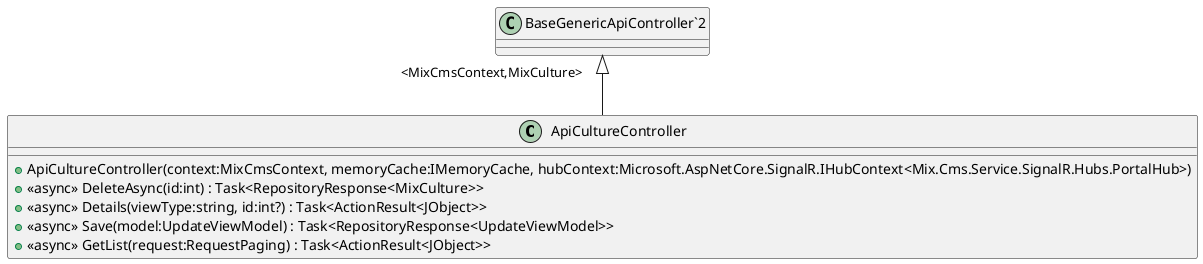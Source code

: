 @startuml
class ApiCultureController {
    + ApiCultureController(context:MixCmsContext, memoryCache:IMemoryCache, hubContext:Microsoft.AspNetCore.SignalR.IHubContext<Mix.Cms.Service.SignalR.Hubs.PortalHub>)
    + <<async>> DeleteAsync(id:int) : Task<RepositoryResponse<MixCulture>>
    + <<async>> Details(viewType:string, id:int?) : Task<ActionResult<JObject>>
    + <<async>> Save(model:UpdateViewModel) : Task<RepositoryResponse<UpdateViewModel>>
    + <<async>> GetList(request:RequestPaging) : Task<ActionResult<JObject>>
}
"BaseGenericApiController`2" "<MixCmsContext,MixCulture>" <|-- ApiCultureController
@enduml
